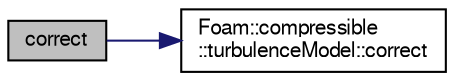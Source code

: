 digraph "correct"
{
  bgcolor="transparent";
  edge [fontname="FreeSans",fontsize="10",labelfontname="FreeSans",labelfontsize="10"];
  node [fontname="FreeSans",fontsize="10",shape=record];
  rankdir="LR";
  Node1166 [label="correct",height=0.2,width=0.4,color="black", fillcolor="grey75", style="filled", fontcolor="black"];
  Node1166 -> Node1167 [color="midnightblue",fontsize="10",style="solid",fontname="FreeSans"];
  Node1167 [label="Foam::compressible\l::turbulenceModel::correct",height=0.2,width=0.4,color="black",URL="$a30818.html#aa4d8a8ca44f2b13f84ba64733f6e0252",tooltip="Solve the turbulence equations and correct the turbulence viscosity. "];
}
